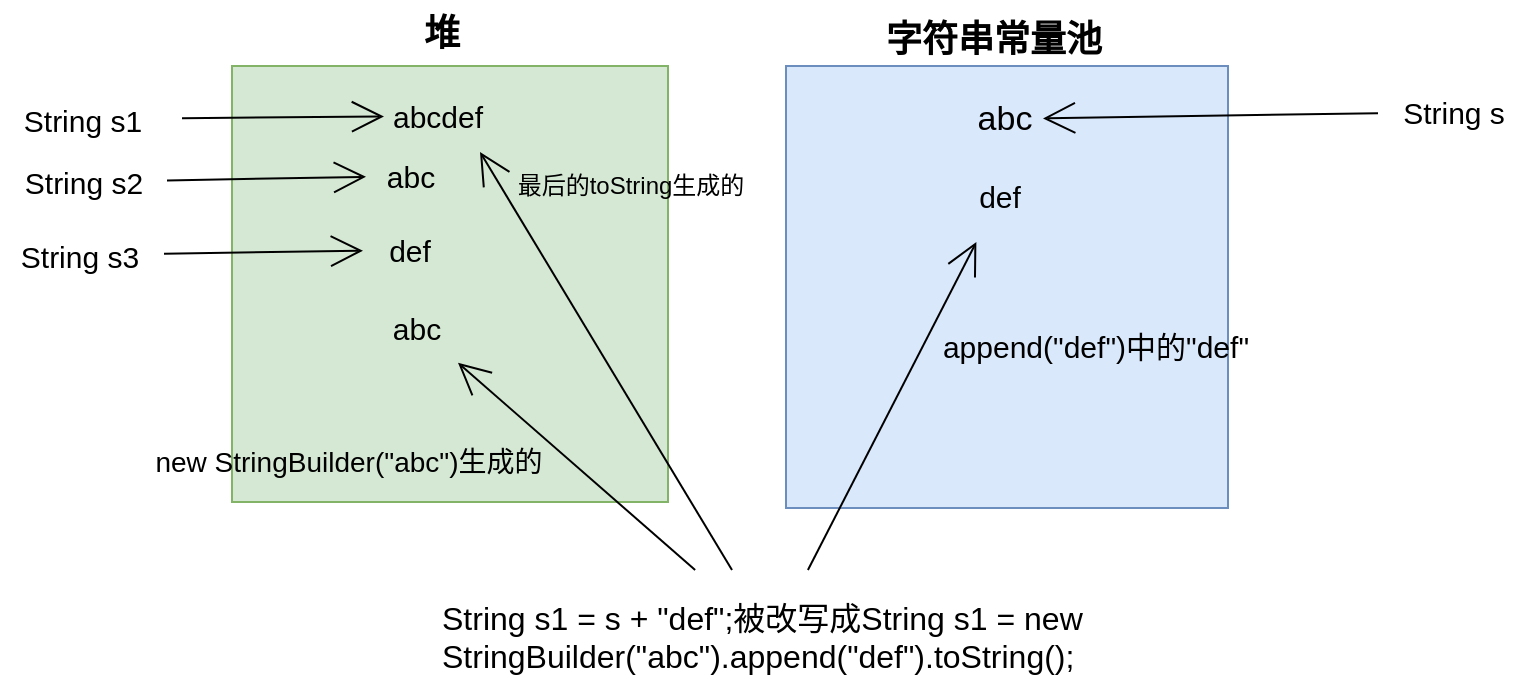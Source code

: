 <mxfile version="21.0.6" type="github">
  <diagram name="第 1 页" id="uFpwxGLy6YJfdJJdwBbi">
    <mxGraphModel dx="2286" dy="903" grid="0" gridSize="10" guides="1" tooltips="1" connect="1" arrows="1" fold="1" page="0" pageScale="1" pageWidth="827" pageHeight="1169" math="0" shadow="0">
      <root>
        <mxCell id="0" />
        <mxCell id="1" parent="0" />
        <mxCell id="fYVHIgQ5rP5VqWUu2Dhq-4" value="" style="whiteSpace=wrap;html=1;aspect=fixed;fillColor=#dae8fc;strokeColor=#6c8ebf;" vertex="1" parent="1">
          <mxGeometry x="288" y="361" width="221" height="221" as="geometry" />
        </mxCell>
        <mxCell id="fYVHIgQ5rP5VqWUu2Dhq-5" value="字符串常量池" style="text;html=1;strokeColor=none;fillColor=none;align=center;verticalAlign=middle;whiteSpace=wrap;rounded=0;fontStyle=1;fontSize=18;" vertex="1" parent="1">
          <mxGeometry x="332" y="331" width="120" height="33" as="geometry" />
        </mxCell>
        <mxCell id="fYVHIgQ5rP5VqWUu2Dhq-6" value="" style="whiteSpace=wrap;html=1;aspect=fixed;fillColor=#d5e8d4;strokeColor=#82b366;" vertex="1" parent="1">
          <mxGeometry x="11" y="361" width="218" height="218" as="geometry" />
        </mxCell>
        <mxCell id="fYVHIgQ5rP5VqWUu2Dhq-7" value="堆" style="text;html=1;strokeColor=none;fillColor=none;align=center;verticalAlign=middle;whiteSpace=wrap;rounded=0;fontStyle=1;fontSize=18;" vertex="1" parent="1">
          <mxGeometry x="56" y="328" width="120" height="33" as="geometry" />
        </mxCell>
        <mxCell id="fYVHIgQ5rP5VqWUu2Dhq-8" value="abc" style="text;html=1;strokeColor=none;fillColor=none;align=center;verticalAlign=middle;whiteSpace=wrap;rounded=0;fontSize=17;" vertex="1" parent="1">
          <mxGeometry x="385.5" y="376" width="23" height="23" as="geometry" />
        </mxCell>
        <mxCell id="fYVHIgQ5rP5VqWUu2Dhq-9" value="def" style="text;html=1;strokeColor=none;fillColor=none;align=center;verticalAlign=middle;whiteSpace=wrap;rounded=0;fontSize=15;" vertex="1" parent="1">
          <mxGeometry x="365" y="411" width="60" height="30" as="geometry" />
        </mxCell>
        <mxCell id="fYVHIgQ5rP5VqWUu2Dhq-10" value="abcdef" style="text;html=1;strokeColor=none;fillColor=none;align=center;verticalAlign=middle;whiteSpace=wrap;rounded=0;fontSize=15;" vertex="1" parent="1">
          <mxGeometry x="95" y="376" width="38" height="20" as="geometry" />
        </mxCell>
        <mxCell id="fYVHIgQ5rP5VqWUu2Dhq-11" value="abc" style="text;html=1;strokeColor=none;fillColor=none;align=center;verticalAlign=middle;whiteSpace=wrap;rounded=0;fontSize=15;" vertex="1" parent="1">
          <mxGeometry x="86" y="402" width="29" height="28" as="geometry" />
        </mxCell>
        <mxCell id="fYVHIgQ5rP5VqWUu2Dhq-12" value="def" style="text;html=1;strokeColor=none;fillColor=none;align=center;verticalAlign=middle;whiteSpace=wrap;rounded=0;fontSize=15;" vertex="1" parent="1">
          <mxGeometry x="84.5" y="439" width="29.5" height="28" as="geometry" />
        </mxCell>
        <mxCell id="fYVHIgQ5rP5VqWUu2Dhq-15" style="edgeStyle=none;curved=1;rounded=0;orthogonalLoop=1;jettySize=auto;html=1;endArrow=open;startSize=14;endSize=14;sourcePerimeterSpacing=8;targetPerimeterSpacing=8;" edge="1" parent="1" source="fYVHIgQ5rP5VqWUu2Dhq-13" target="fYVHIgQ5rP5VqWUu2Dhq-8">
          <mxGeometry relative="1" as="geometry" />
        </mxCell>
        <mxCell id="fYVHIgQ5rP5VqWUu2Dhq-13" value="String s" style="text;html=1;strokeColor=none;fillColor=none;align=center;verticalAlign=middle;whiteSpace=wrap;rounded=0;fontSize=15;" vertex="1" parent="1">
          <mxGeometry x="592" y="369" width="60" height="30" as="geometry" />
        </mxCell>
        <mxCell id="fYVHIgQ5rP5VqWUu2Dhq-17" style="edgeStyle=none;curved=1;rounded=0;orthogonalLoop=1;jettySize=auto;html=1;endArrow=open;startSize=14;endSize=14;sourcePerimeterSpacing=8;targetPerimeterSpacing=8;" edge="1" parent="1" source="fYVHIgQ5rP5VqWUu2Dhq-16" target="fYVHIgQ5rP5VqWUu2Dhq-10">
          <mxGeometry relative="1" as="geometry" />
        </mxCell>
        <mxCell id="fYVHIgQ5rP5VqWUu2Dhq-16" value="String s1" style="text;html=1;strokeColor=none;fillColor=none;align=center;verticalAlign=middle;whiteSpace=wrap;rounded=0;fontSize=15;" vertex="1" parent="1">
          <mxGeometry x="-105" y="376" width="83" height="23" as="geometry" />
        </mxCell>
        <mxCell id="fYVHIgQ5rP5VqWUu2Dhq-19" style="edgeStyle=none;curved=1;rounded=0;orthogonalLoop=1;jettySize=auto;html=1;endArrow=open;startSize=14;endSize=14;sourcePerimeterSpacing=8;targetPerimeterSpacing=8;" edge="1" parent="1" source="fYVHIgQ5rP5VqWUu2Dhq-18" target="fYVHIgQ5rP5VqWUu2Dhq-11">
          <mxGeometry relative="1" as="geometry" />
        </mxCell>
        <mxCell id="fYVHIgQ5rP5VqWUu2Dhq-18" value="String s2" style="text;html=1;strokeColor=none;fillColor=none;align=center;verticalAlign=middle;whiteSpace=wrap;rounded=0;fontSize=15;" vertex="1" parent="1">
          <mxGeometry x="-97.5" y="408.5" width="68" height="21" as="geometry" />
        </mxCell>
        <mxCell id="fYVHIgQ5rP5VqWUu2Dhq-22" style="edgeStyle=none;curved=1;rounded=0;orthogonalLoop=1;jettySize=auto;html=1;endArrow=open;startSize=14;endSize=14;sourcePerimeterSpacing=8;targetPerimeterSpacing=8;" edge="1" parent="1" source="fYVHIgQ5rP5VqWUu2Dhq-20" target="fYVHIgQ5rP5VqWUu2Dhq-12">
          <mxGeometry relative="1" as="geometry" />
        </mxCell>
        <mxCell id="fYVHIgQ5rP5VqWUu2Dhq-20" value="String s3" style="text;html=1;strokeColor=none;fillColor=none;align=center;verticalAlign=middle;whiteSpace=wrap;rounded=0;fontSize=15;" vertex="1" parent="1">
          <mxGeometry x="-99" y="445" width="68" height="21" as="geometry" />
        </mxCell>
        <mxCell id="fYVHIgQ5rP5VqWUu2Dhq-25" value="abc" style="text;html=1;strokeColor=none;fillColor=none;align=center;verticalAlign=middle;whiteSpace=wrap;rounded=0;fontSize=15;" vertex="1" parent="1">
          <mxGeometry x="91" y="479" width="25" height="25" as="geometry" />
        </mxCell>
        <mxCell id="fYVHIgQ5rP5VqWUu2Dhq-29" style="edgeStyle=none;curved=1;rounded=0;orthogonalLoop=1;jettySize=auto;html=1;endArrow=open;startSize=14;endSize=14;sourcePerimeterSpacing=8;targetPerimeterSpacing=8;" edge="1" parent="1" source="fYVHIgQ5rP5VqWUu2Dhq-27" target="fYVHIgQ5rP5VqWUu2Dhq-25">
          <mxGeometry relative="1" as="geometry" />
        </mxCell>
        <mxCell id="fYVHIgQ5rP5VqWUu2Dhq-31" style="edgeStyle=none;curved=1;rounded=0;orthogonalLoop=1;jettySize=auto;html=1;endArrow=open;startSize=14;endSize=14;sourcePerimeterSpacing=8;targetPerimeterSpacing=8;" edge="1" parent="1" source="fYVHIgQ5rP5VqWUu2Dhq-27" target="fYVHIgQ5rP5VqWUu2Dhq-9">
          <mxGeometry relative="1" as="geometry" />
        </mxCell>
        <mxCell id="fYVHIgQ5rP5VqWUu2Dhq-34" style="edgeStyle=none;curved=1;rounded=0;orthogonalLoop=1;jettySize=auto;html=1;endArrow=open;startSize=14;endSize=14;sourcePerimeterSpacing=8;targetPerimeterSpacing=8;" edge="1" parent="1" source="fYVHIgQ5rP5VqWUu2Dhq-27">
          <mxGeometry relative="1" as="geometry">
            <mxPoint x="135" y="404" as="targetPoint" />
          </mxGeometry>
        </mxCell>
        <mxCell id="fYVHIgQ5rP5VqWUu2Dhq-27" value="String s1 = s + &quot;def&quot;;被改写成String s1 = new StringBuilder(&quot;abc&quot;).append(&quot;def&quot;).toString();" style="text;whiteSpace=wrap;html=1;fontSize=16;" vertex="1" parent="1">
          <mxGeometry x="114" y="621" width="335" height="52" as="geometry" />
        </mxCell>
        <mxCell id="fYVHIgQ5rP5VqWUu2Dhq-33" value="&lt;br style=&quot;border-color: var(--border-color); font-size: 15px;&quot;&gt;append(&quot;def&quot;)中的&quot;def&quot;" style="text;html=1;strokeColor=none;fillColor=none;align=center;verticalAlign=middle;whiteSpace=wrap;rounded=0;fontSize=15;" vertex="1" parent="1">
          <mxGeometry x="362" y="476.5" width="162" height="30" as="geometry" />
        </mxCell>
        <mxCell id="fYVHIgQ5rP5VqWUu2Dhq-35" value="new StringBuilder(&quot;abc&quot;)生成的" style="text;html=1;strokeColor=none;fillColor=none;align=center;verticalAlign=middle;whiteSpace=wrap;rounded=0;fontSize=14;" vertex="1" parent="1">
          <mxGeometry x="-34" y="546" width="207" height="25" as="geometry" />
        </mxCell>
        <mxCell id="fYVHIgQ5rP5VqWUu2Dhq-36" value="最后的toString生成的" style="text;html=1;strokeColor=none;fillColor=none;align=center;verticalAlign=middle;whiteSpace=wrap;rounded=0;" vertex="1" parent="1">
          <mxGeometry x="149" y="408.5" width="123" height="24" as="geometry" />
        </mxCell>
      </root>
    </mxGraphModel>
  </diagram>
</mxfile>
